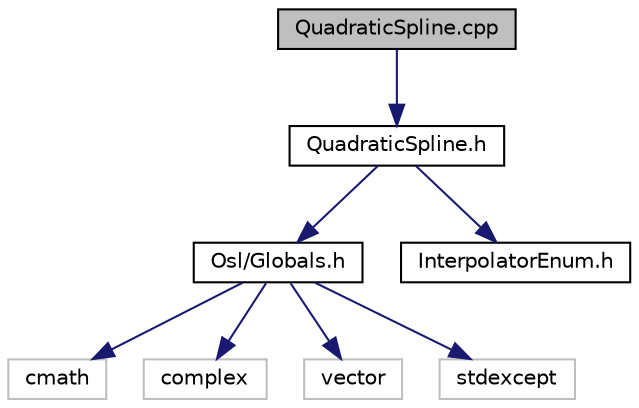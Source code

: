 digraph "QuadraticSpline.cpp"
{
 // LATEX_PDF_SIZE
  edge [fontname="Helvetica",fontsize="10",labelfontname="Helvetica",labelfontsize="10"];
  node [fontname="Helvetica",fontsize="10",shape=record];
  Node1 [label="QuadraticSpline.cpp",height=0.2,width=0.4,color="black", fillcolor="grey75", style="filled", fontcolor="black",tooltip="Source file of Osl::Maths::Interpolator::QuadraticSpline class."];
  Node1 -> Node2 [color="midnightblue",fontsize="10",style="solid"];
  Node2 [label="QuadraticSpline.h",height=0.2,width=0.4,color="black", fillcolor="white", style="filled",URL="$QuadraticSpline_8h.html",tooltip="Header file of Osl::Maths::Interpolator::QuadraticSpline class."];
  Node2 -> Node3 [color="midnightblue",fontsize="10",style="solid"];
  Node3 [label="Osl/Globals.h",height=0.2,width=0.4,color="black", fillcolor="white", style="filled",URL="$Globals_8h.html",tooltip="Header file for global typedefs definition."];
  Node3 -> Node4 [color="midnightblue",fontsize="10",style="solid"];
  Node4 [label="cmath",height=0.2,width=0.4,color="grey75", fillcolor="white", style="filled",tooltip=" "];
  Node3 -> Node5 [color="midnightblue",fontsize="10",style="solid"];
  Node5 [label="complex",height=0.2,width=0.4,color="grey75", fillcolor="white", style="filled",tooltip=" "];
  Node3 -> Node6 [color="midnightblue",fontsize="10",style="solid"];
  Node6 [label="vector",height=0.2,width=0.4,color="grey75", fillcolor="white", style="filled",tooltip=" "];
  Node3 -> Node7 [color="midnightblue",fontsize="10",style="solid"];
  Node7 [label="stdexcept",height=0.2,width=0.4,color="grey75", fillcolor="white", style="filled",tooltip=" "];
  Node2 -> Node8 [color="midnightblue",fontsize="10",style="solid"];
  Node8 [label="InterpolatorEnum.h",height=0.2,width=0.4,color="black", fillcolor="white", style="filled",URL="$InterpolatorEnum_8h.html",tooltip="Header file of Osl::Maths::Interpolator enumerations."];
}
